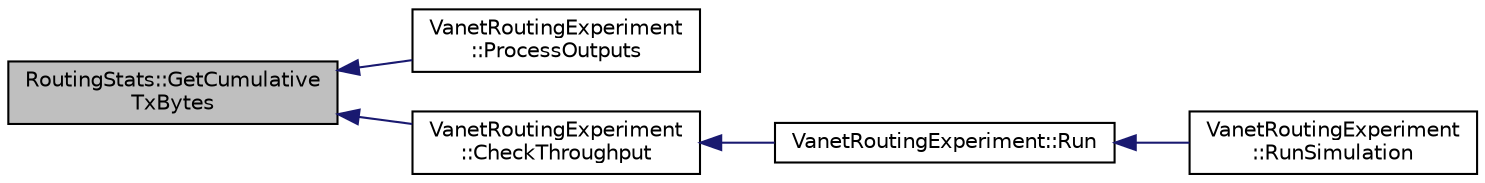 digraph "RoutingStats::GetCumulativeTxBytes"
{
  edge [fontname="Helvetica",fontsize="10",labelfontname="Helvetica",labelfontsize="10"];
  node [fontname="Helvetica",fontsize="10",shape=record];
  rankdir="LR";
  Node1 [label="RoutingStats::GetCumulative\lTxBytes",height=0.2,width=0.4,color="black", fillcolor="grey75", style="filled", fontcolor="black"];
  Node1 -> Node2 [dir="back",color="midnightblue",fontsize="10",style="solid"];
  Node2 [label="VanetRoutingExperiment\l::ProcessOutputs",height=0.2,width=0.4,color="black", fillcolor="white", style="filled",URL="$d7/d1b/classVanetRoutingExperiment.html#ac3892b3643ab2f45667d8800676edfd7",tooltip="Process outputs. "];
  Node1 -> Node3 [dir="back",color="midnightblue",fontsize="10",style="solid"];
  Node3 [label="VanetRoutingExperiment\l::CheckThroughput",height=0.2,width=0.4,color="black", fillcolor="white", style="filled",URL="$d7/d1b/classVanetRoutingExperiment.html#a8677a520984328c4fa300618116b316d",tooltip="Checks the throughput and outputs summary to CSV file1. This is scheduled and called once per second..."];
  Node3 -> Node4 [dir="back",color="midnightblue",fontsize="10",style="solid"];
  Node4 [label="VanetRoutingExperiment::Run",height=0.2,width=0.4,color="black", fillcolor="white", style="filled",URL="$d7/d1b/classVanetRoutingExperiment.html#a603c3d73ea69a382459f446dfdef4833",tooltip="Run the simulation. "];
  Node4 -> Node5 [dir="back",color="midnightblue",fontsize="10",style="solid"];
  Node5 [label="VanetRoutingExperiment\l::RunSimulation",height=0.2,width=0.4,color="black", fillcolor="white", style="filled",URL="$d7/d1b/classVanetRoutingExperiment.html#a1dfce2ceec687bd91890e92536f5aaec",tooltip="Run the simulation. "];
}
